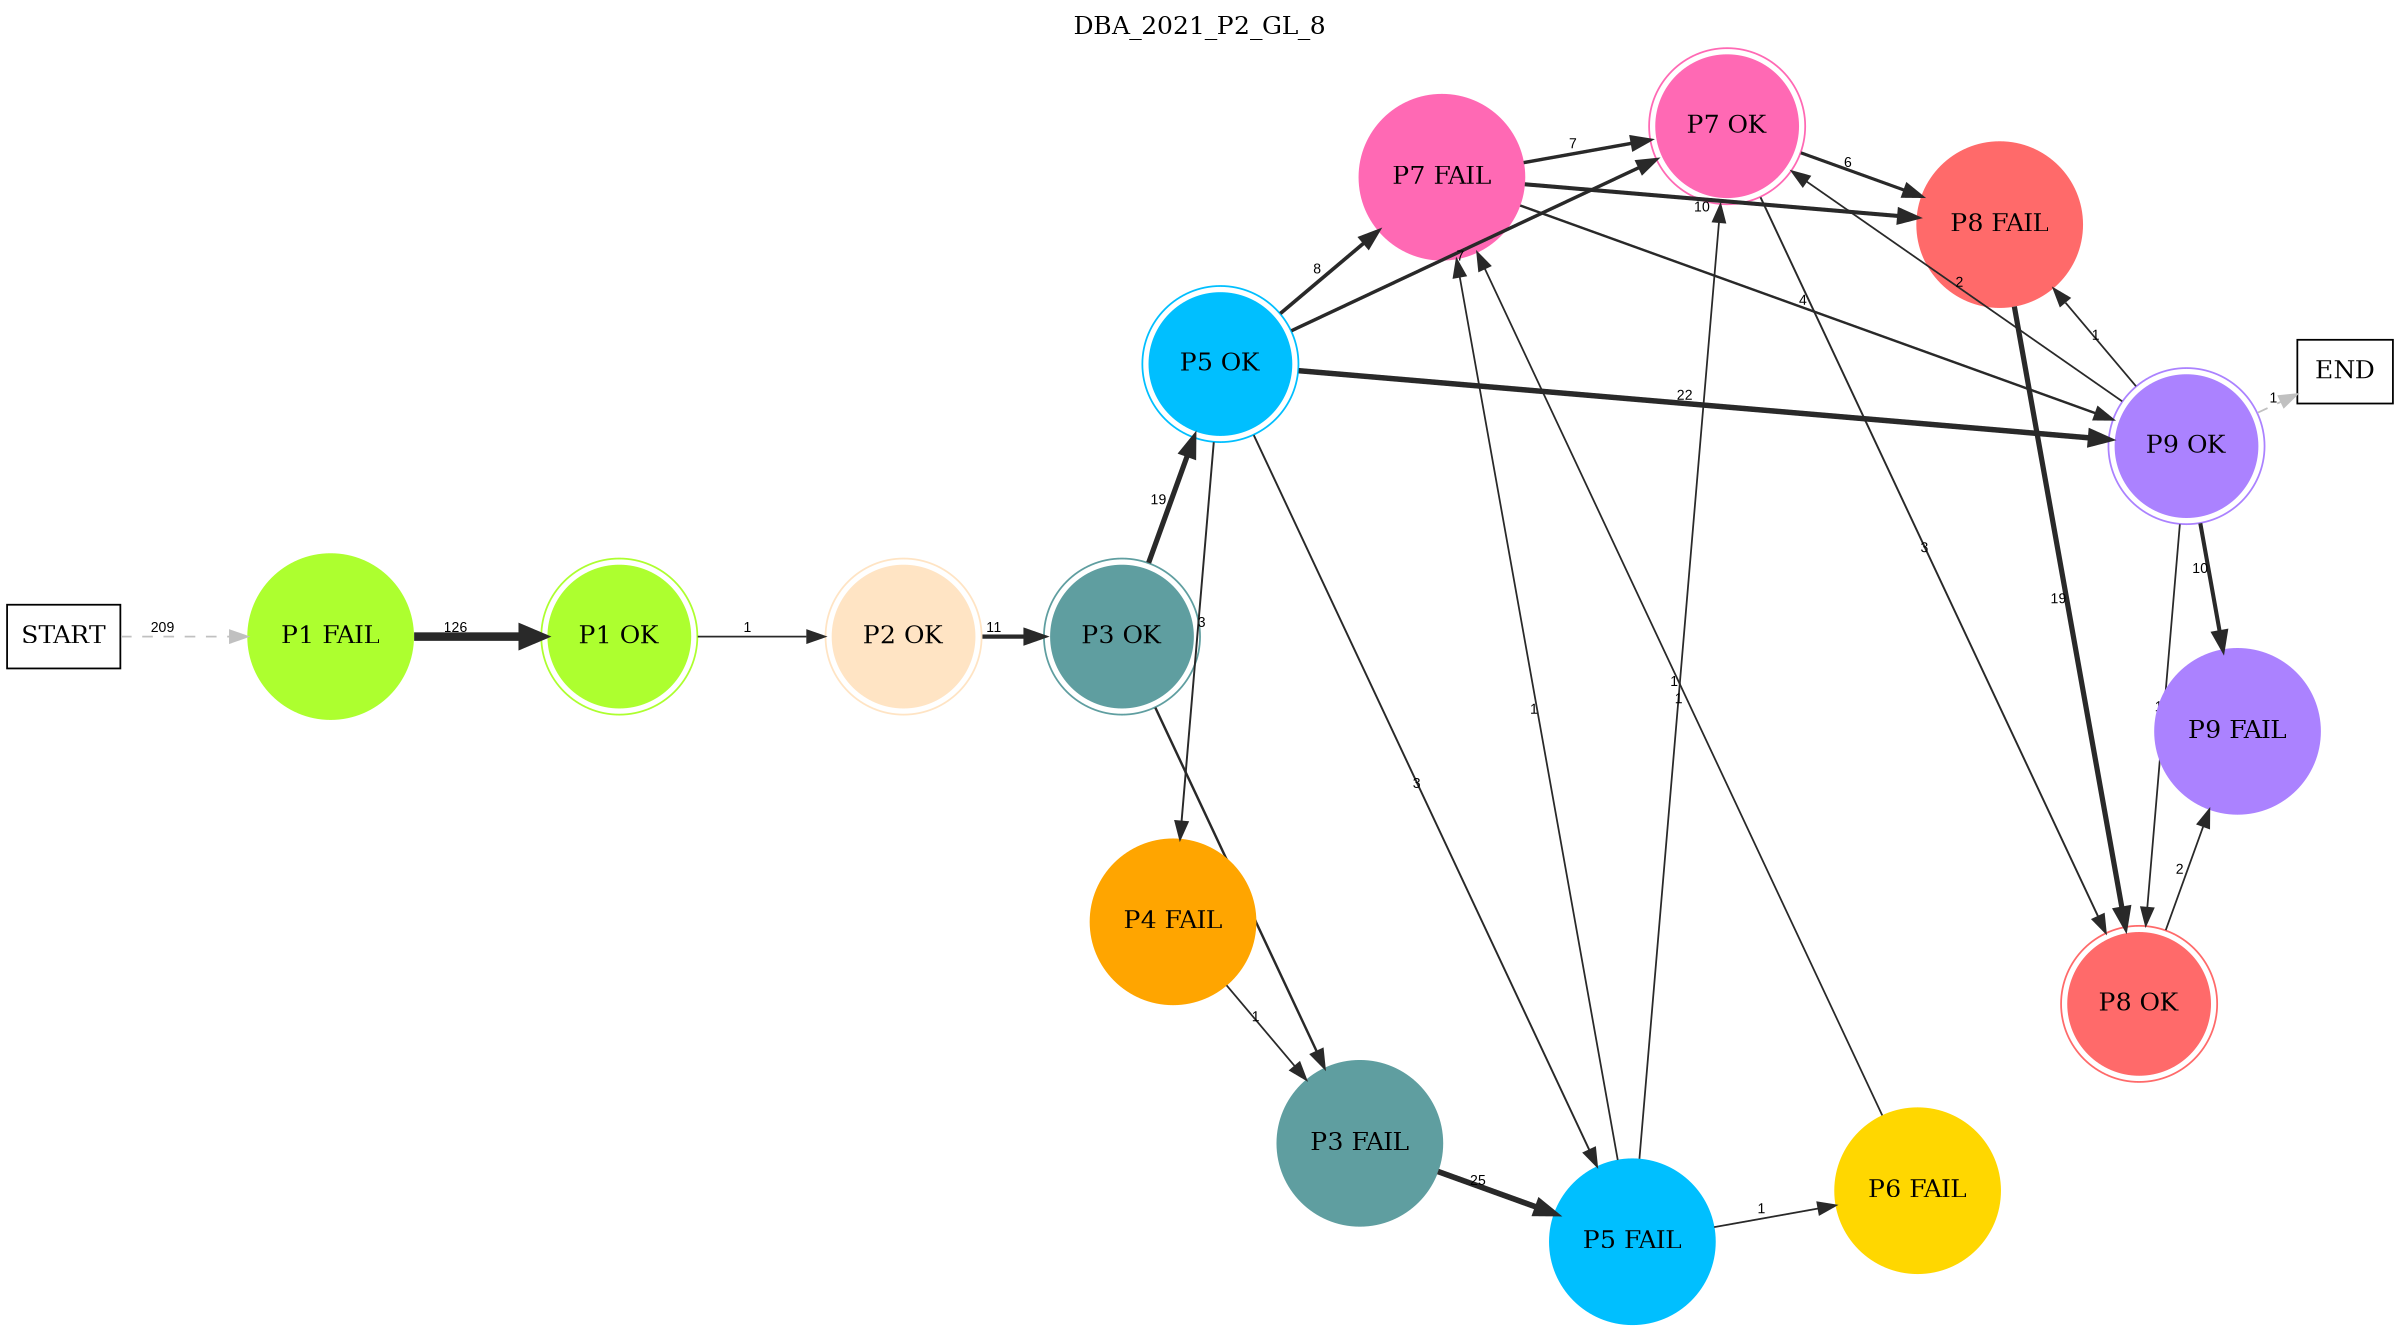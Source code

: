 digraph DBA_2021_P2_GL_8 {
	labelloc="t";
	label=DBA_2021_P2_GL_8;
	dpi = 150
	size="16,11!";
	margin = 0;
layout=circo;
"START" [shape=box, fillcolor=white, style=filled, color=black]
"P1 FAIL" [shape=circle, color=greenyellow, style=filled]
"P1 OK" [shape=circle, color=greenyellow, peripheries=2, style=filled]
"P2 OK" [shape=circle, color=bisque, peripheries=2, style=filled]
"P3 OK" [shape=circle, color=cadetblue, peripheries=2, style=filled]
"P3 FAIL" [shape=circle, color=cadetblue, style=filled]
"P5 OK" [shape=circle, color=deepskyblue, peripheries=2, style=filled]
"P4 FAIL" [shape=circle, color=orange, style=filled]
"P5 FAIL" [shape=circle, color=deepskyblue, style=filled]
"P6 FAIL" [shape=circle, color=gold, style=filled]
"P7 FAIL" [shape=circle, color=hotpink, style=filled]
"P8 FAIL" [shape=circle, color=indianred1, style=filled]
"P7 OK" [shape=circle, color=hotpink, peripheries=2, style=filled]
"P9 OK" [shape=circle, color=mediumpurple1, peripheries=2, style=filled]
"P8 OK" [shape=circle, color=indianred1, peripheries=2, style=filled]
"P9 FAIL" [shape=circle, color=mediumpurple1, style=filled]
"END" [shape=box, fillcolor=white, style=filled, color=black]
"START" -> "P1 FAIL" [ style = dashed color=grey label ="209" labelfloat=false fontname="Arial" fontsize=8]

"P1 FAIL" -> "P1 OK" [ color=grey16 penwidth = "4.83628190695148"label ="126" labelfloat=false fontname="Arial" fontsize=8]

"P1 OK" -> "P2 OK" [ color=grey16 penwidth = "1"label ="1" labelfloat=false fontname="Arial" fontsize=8]

"P2 OK" -> "P3 OK" [ color=grey16 penwidth = "2.39789527279837"label ="11" labelfloat=false fontname="Arial" fontsize=8]

"P3 OK" -> "P3 FAIL" [ color=grey16 penwidth = "1.38629436111989"label ="4" labelfloat=false fontname="Arial" fontsize=8]

"P3 OK" -> "P5 OK" [ color=grey16 penwidth = "2.94443897916644"label ="19" labelfloat=false fontname="Arial" fontsize=8]

"P3 FAIL" -> "P5 FAIL" [ color=grey16 penwidth = "3.2188758248682"label ="25" labelfloat=false fontname="Arial" fontsize=8]

"P5 OK" -> "P4 FAIL" [ color=grey16 penwidth = "1.09861228866811"label ="3" labelfloat=false fontname="Arial" fontsize=8]

"P5 OK" -> "P5 FAIL" [ color=grey16 penwidth = "1.09861228866811"label ="3" labelfloat=false fontname="Arial" fontsize=8]

"P5 OK" -> "P7 FAIL" [ color=grey16 penwidth = "2.07944154167984"label ="8" labelfloat=false fontname="Arial" fontsize=8]

"P5 OK" -> "P7 OK" [ color=grey16 penwidth = "1.94591014905531"label ="7" labelfloat=false fontname="Arial" fontsize=8]

"P5 OK" -> "P9 OK" [ color=grey16 penwidth = "3.09104245335832"label ="22" labelfloat=false fontname="Arial" fontsize=8]

"P4 FAIL" -> "P3 FAIL" [ color=grey16 penwidth = "1"label ="1" labelfloat=false fontname="Arial" fontsize=8]

"P5 FAIL" -> "P6 FAIL" [ color=grey16 penwidth = "1"label ="1" labelfloat=false fontname="Arial" fontsize=8]

"P5 FAIL" -> "P7 FAIL" [ color=grey16 penwidth = "1"label ="1" labelfloat=false fontname="Arial" fontsize=8]

"P5 FAIL" -> "P7 OK" [ color=grey16 penwidth = "1"label ="1" labelfloat=false fontname="Arial" fontsize=8]

"P6 FAIL" -> "P7 FAIL" [ color=grey16 penwidth = "1"label ="1" labelfloat=false fontname="Arial" fontsize=8]

"P7 FAIL" -> "P8 FAIL" [ color=grey16 penwidth = "2.30258509299405"label ="10" labelfloat=false fontname="Arial" fontsize=8]

"P7 FAIL" -> "P7 OK" [ color=grey16 penwidth = "1.94591014905531"label ="7" labelfloat=false fontname="Arial" fontsize=8]

"P7 FAIL" -> "P9 OK" [ color=grey16 penwidth = "1.38629436111989"label ="4" labelfloat=false fontname="Arial" fontsize=8]

"P8 FAIL" -> "P8 OK" [ color=grey16 penwidth = "2.94443897916644"label ="19" labelfloat=false fontname="Arial" fontsize=8]

"P7 OK" -> "P8 FAIL" [ color=grey16 penwidth = "1.79175946922805"label ="6" labelfloat=false fontname="Arial" fontsize=8]

"P7 OK" -> "P8 OK" [ color=grey16 penwidth = "1.09861228866811"label ="3" labelfloat=false fontname="Arial" fontsize=8]

"P9 OK" -> "P8 FAIL" [ color=grey16 penwidth = "1"label ="1" labelfloat=false fontname="Arial" fontsize=8]

"P9 OK" -> "P7 OK" [ color=grey16 penwidth = "1"label ="2" labelfloat=false fontname="Arial" fontsize=8]

"P9 OK" -> "P8 OK" [ color=grey16 penwidth = "1"label ="1" labelfloat=false fontname="Arial" fontsize=8]

"P9 OK" -> "P9 FAIL" [ color=grey16 penwidth = "2.30258509299405"label ="10" labelfloat=false fontname="Arial" fontsize=8]

"P9 OK" -> "END" [ style = dashed color=grey label ="1" labelfloat=false fontname="Arial" fontsize=8]

"P8 OK" -> "P9 FAIL" [ color=grey16 penwidth = "1"label ="2" labelfloat=false fontname="Arial" fontsize=8]

}
